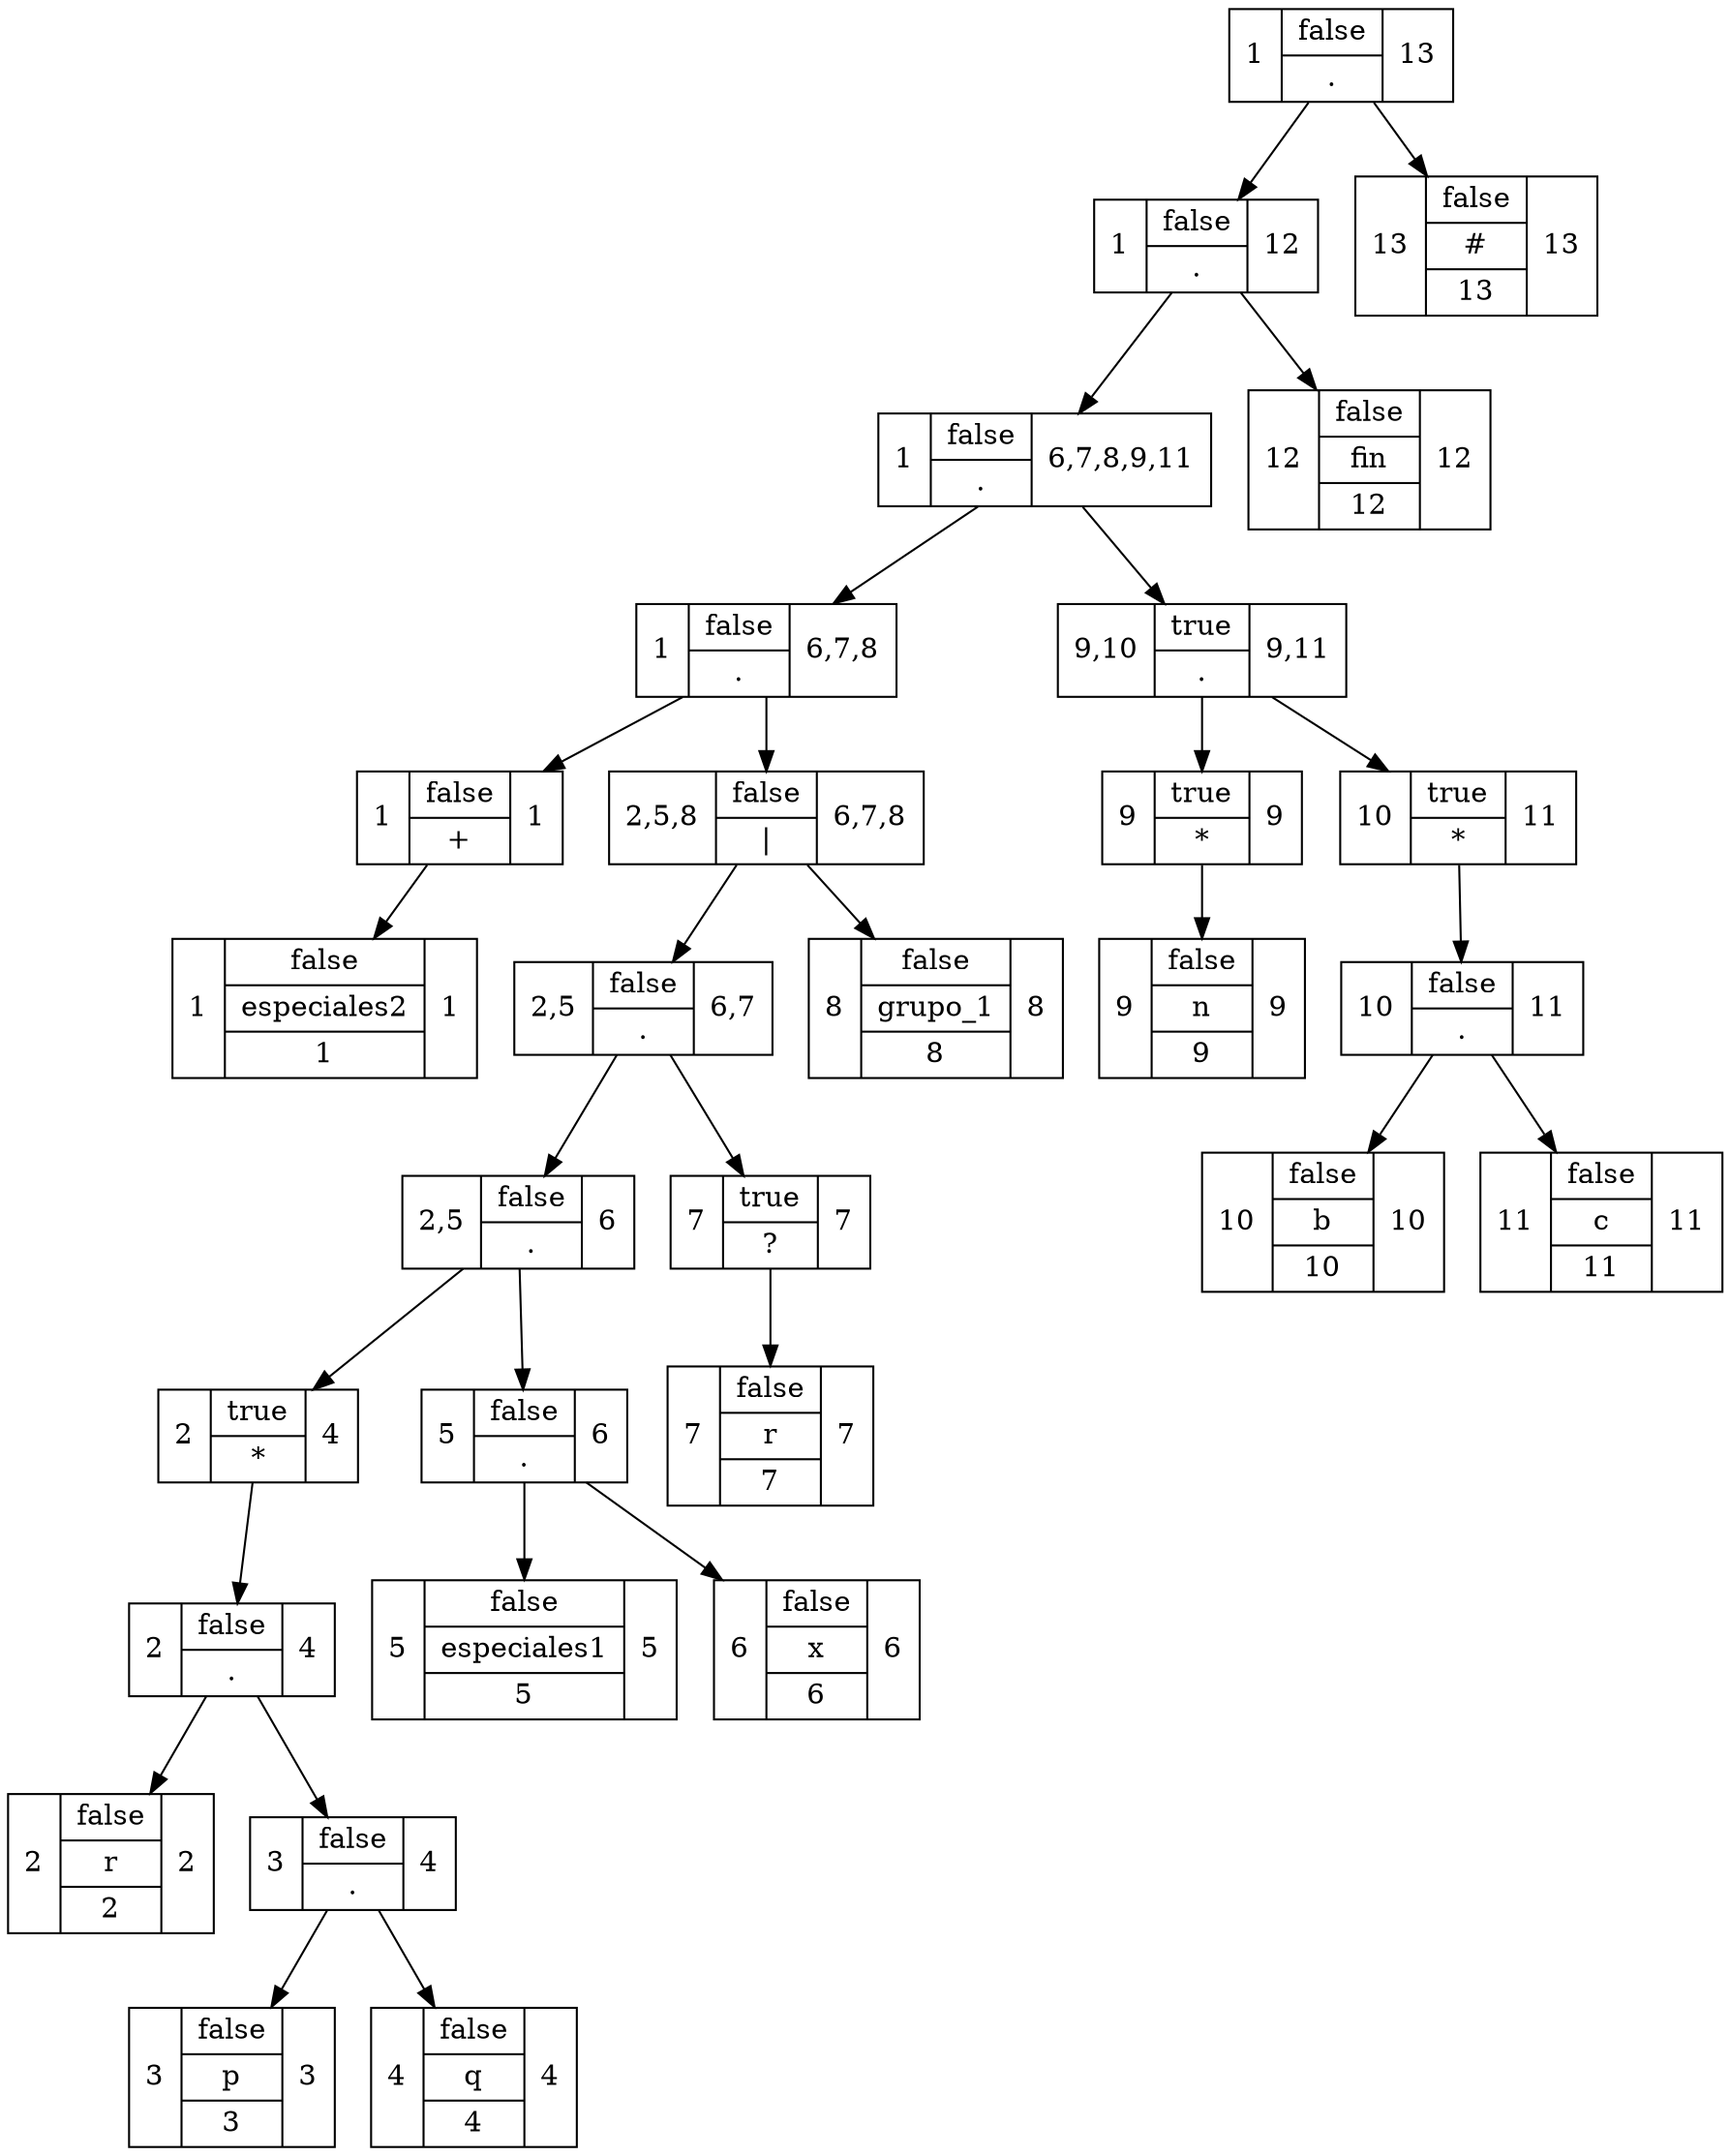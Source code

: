 digraph G{
node [shape=record];

nodo81[label="1|{false|\.}|13"];
nodo81->nodo79
nodo81->nodo80
nodo79[label="1|{false|\.}|12"];
nodo79->nodo77
nodo79->nodo78
nodo77[label="1|{false|\.}|6,7,8,9,11"];
nodo77->nodo69
nodo77->nodo76
nodo69[label="1|{false|\.}|6,7,8"];
nodo69->nodo53
nodo69->nodo68
nodo53[label="1|{false|\+}|1"];
nodo53->nodo52
nodo52[label="1|{false|{especiales2}|1}|1"];
nodo68[label="2,5,8|{false|\|}|6,7,8"];
nodo68->nodo66
nodo68->nodo67
nodo66[label="2,5|{false|\.}|6,7"];
nodo66->nodo63
nodo66->nodo65
nodo63[label="2,5|{false|\.}|6"];
nodo63->nodo59
nodo63->nodo62
nodo59[label="2|{true|\*}|4"];
nodo59->nodo58
nodo58[label="2|{false|\.}|4"];
nodo58->nodo54
nodo58->nodo57
nodo54[label="2|{false|r|2}|2"];
nodo57[label="3|{false|\.}|4"];
nodo57->nodo55
nodo57->nodo56
nodo55[label="3|{false|p|3}|3"];
nodo56[label="4|{false|q|4}|4"];
nodo62[label="5|{false|\.}|6"];
nodo62->nodo60
nodo62->nodo61
nodo60[label="5|{false|{especiales1}|5}|5"];
nodo61[label="6|{false|x|6}|6"];
nodo65[label="7|{true|\?}|7"];
nodo65->nodo64
nodo64[label="7|{false|r|7}|7"];
nodo67[label="8|{false|{grupo_1}|8}|8"];
nodo76[label="9,10|{true|\.}|9,11"];
nodo76->nodo71
nodo76->nodo75
nodo71[label="9|{true|\*}|9"];
nodo71->nodo70
nodo70[label="9|{false|n|9}|9"];
nodo75[label="10|{true|\*}|11"];
nodo75->nodo74
nodo74[label="10|{false|\.}|11"];
nodo74->nodo72
nodo74->nodo73
nodo72[label="10|{false|b|10}|10"];
nodo73[label="11|{false|c|11}|11"];
nodo78[label="12|{false|fin|12}|12"];
nodo80[label="13|{false|#|13}|13"];

}
